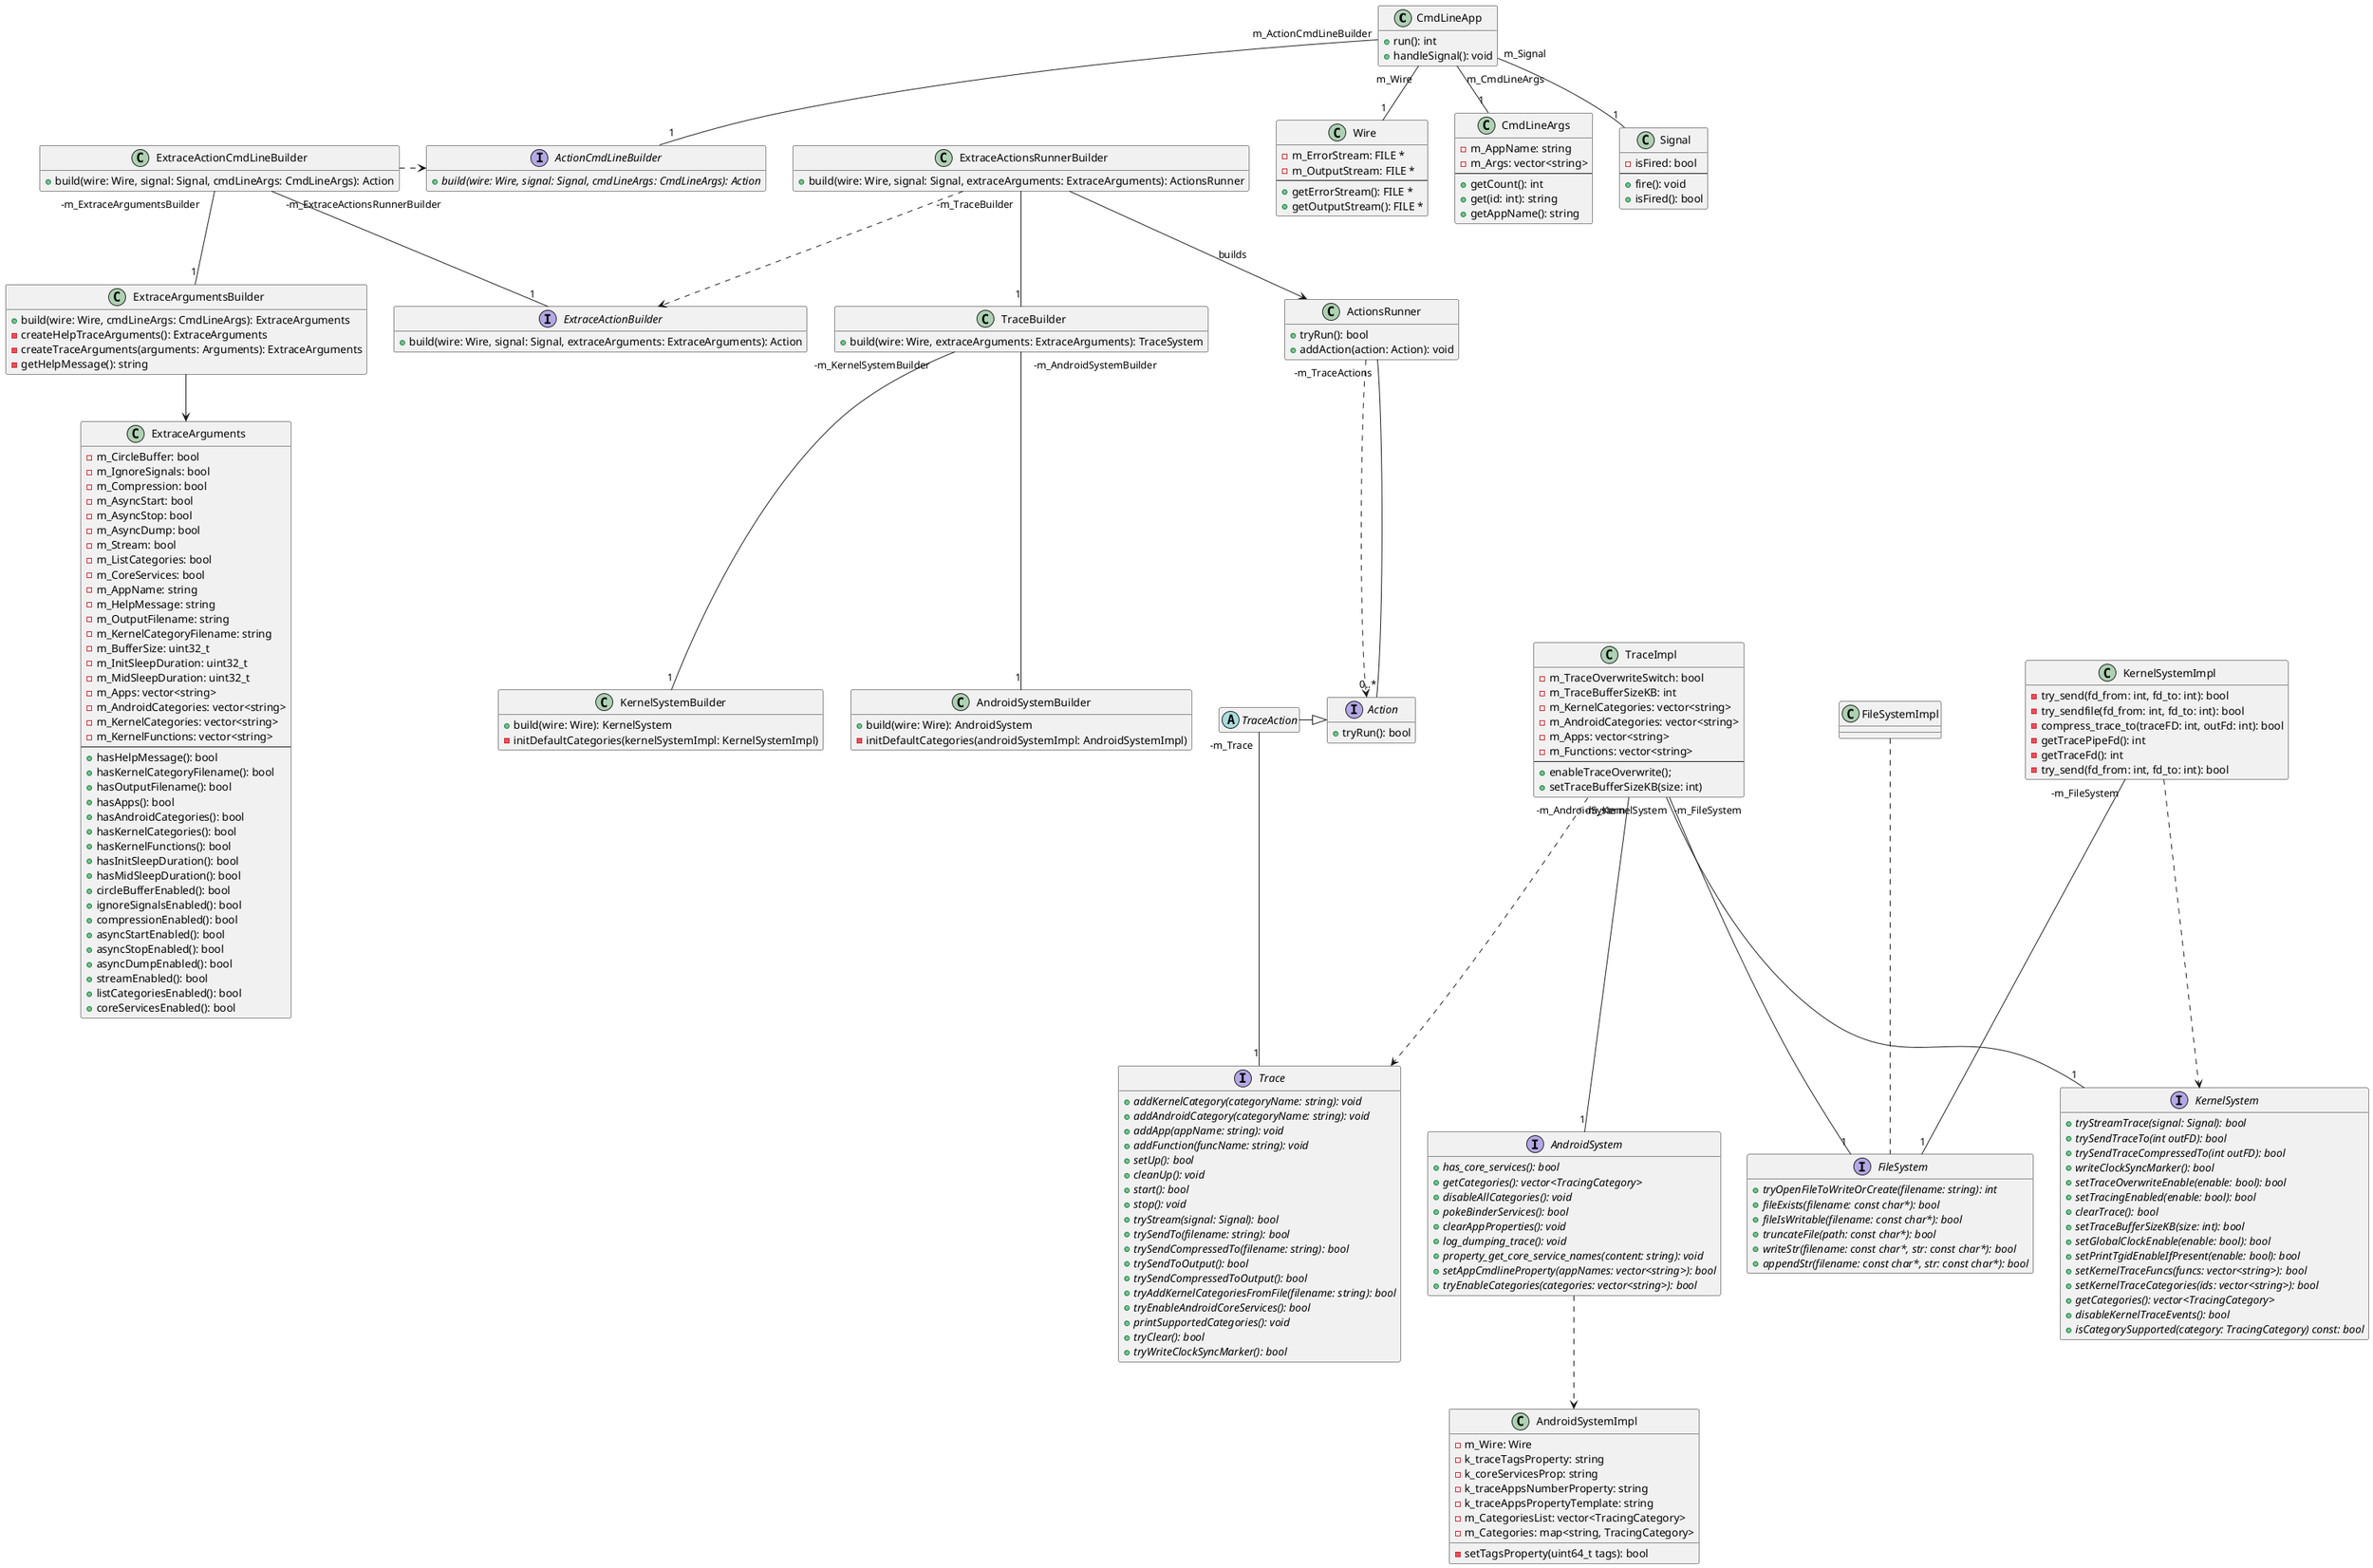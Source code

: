 @startuml

class CmdLineApp {
  + run(): int
  + handleSignal(): void
}
hide CmdLineApp fields

CmdLineApp "m_Wire" -- "1" Wire
CmdLineApp "m_CmdLineArgs" -- "1" CmdLineArgs
CmdLineApp "m_ActionCmdLineBuilder" -- "1" ActionCmdLineBuilder
CmdLineApp "m_Signal" -- "1" Signal

class Wire {
  - m_ErrorStream: FILE *
  - m_OutputStream: FILE *
  --
  + getErrorStream(): FILE *
  + getOutputStream(): FILE *
}
hide Wire methods

class Signal {
  - isFired: bool
  --
  + fire(): void
  + isFired(): bool
}

class CmdLineArgs {
  - m_AppName: string
  - m_Args: vector<string>
  --
  + getCount(): int
  + get(id: int): string
  + getAppName(): string  
}

interface ActionCmdLineBuilder {
  + {abstract} build(wire: Wire, signal: Signal, cmdLineArgs: CmdLineArgs): Action
}
hide ActionCmdLineBuilder fields

class ExtraceActionCmdLineBuilder {
  + build(wire: Wire, signal: Signal, cmdLineArgs: CmdLineArgs): Action 
}
hide ExtraceActionCmdLineBuilder fields

ExtraceActionCmdLineBuilder .> ActionCmdLineBuilder
ExtraceActionCmdLineBuilder "-m_ExtraceArgumentsBuilder" -- "1" ExtraceArgumentsBuilder
ExtraceActionCmdLineBuilder "-m_ExtraceActionsRunnerBuilder" -- "1" ExtraceActionBuilder

interface ExtraceActionBuilder {
  + build(wire: Wire, signal: Signal, extraceArguments: ExtraceArguments): Action
}
hide ExtraceActionBuilder fields

class ExtraceArgumentsBuilder {
  + build(wire: Wire, cmdLineArgs: CmdLineArgs): ExtraceArguments
  - createHelpTraceArguments(): ExtraceArguments
  - createTraceArguments(arguments: Arguments): ExtraceArguments
  - getHelpMessage(): string
}
hide ExtraceArgumentsBuilder fields

ExtraceArgumentsBuilder --> ExtraceArguments

class TraceBuilder {
  + build(wire: Wire, extraceArguments: ExtraceArguments): TraceSystem
}
hide TraceBuilder fields

TraceBuilder "-m_AndroidSystemBuilder" -- "1" AndroidSystemBuilder
TraceBuilder "-m_KernelSystemBuilder" -- "1" KernelSystemBuilder

class AndroidSystemBuilder {
  + build(wire: Wire): AndroidSystem
  - initDefaultCategories(androidSystemImpl: AndroidSystemImpl)
}
hide AndroidSystemBuilder fields

class KernelSystemBuilder {
  + build(wire: Wire): KernelSystem
  - initDefaultCategories(kernelSystemImpl: KernelSystemImpl)
}
hide KernelSystemBuilder fields

class ExtraceActionsRunnerBuilder {
  + build(wire: Wire, signal: Signal, extraceArguments: ExtraceArguments): ActionsRunner
}
hide ExtraceActionsRunnerBuilder fields

ExtraceActionsRunnerBuilder ..> ExtraceActionBuilder
ExtraceActionsRunnerBuilder "-m_TraceBuilder" -- "1" TraceBuilder
ExtraceActionsRunnerBuilder --> ActionsRunner: builds

class ExtraceArguments {
  - m_CircleBuffer: bool
  - m_IgnoreSignals: bool
  - m_Compression: bool
  - m_AsyncStart: bool
  - m_AsyncStop: bool
  - m_AsyncDump: bool
  - m_Stream: bool
  - m_ListCategories: bool
  - m_CoreServices: bool
  - m_AppName: string
  - m_HelpMessage: string
  - m_OutputFilename: string
  - m_KernelCategoryFilename: string
  - m_BufferSize: uint32_t
  - m_InitSleepDuration: uint32_t
  - m_MidSleepDuration: uint32_t
  - m_Apps: vector<string>
  - m_AndroidCategories: vector<string>
  - m_KernelCategories: vector<string>
  - m_KernelFunctions: vector<string>
  --
  + hasHelpMessage(): bool
  + hasKernelCategoryFilename(): bool
  + hasOutputFilename(): bool
  + hasApps(): bool
  + hasAndroidCategories(): bool
  + hasKernelCategories(): bool
  + hasKernelFunctions(): bool
  + hasInitSleepDuration(): bool
  + hasMidSleepDuration(): bool
  + circleBufferEnabled(): bool
  + ignoreSignalsEnabled(): bool
  + compressionEnabled(): bool
  + asyncStartEnabled(): bool
  + asyncStopEnabled(): bool
  + asyncDumpEnabled(): bool
  + streamEnabled(): bool
  + listCategoriesEnabled(): bool
  + coreServicesEnabled(): bool
}

class ActionsRunner {
  + tryRun(): bool
  + addAction(action: Action): void
}
hide ActionsRunner fields

ActionsRunner ..> Action
ActionsRunner "-m_TraceActions" -- "0..*" Action

interface FileSystem {
  + {abstract} tryOpenFileToWriteOrCreate(filename: string): int
  + {abstract} fileExists(filename: const char*): bool
  + {abstract} fileIsWritable(filename: const char*): bool
  + {abstract} truncateFile(path: const char*): bool
  + {abstract} writeStr(filename: const char*, str: const char*): bool
  + {abstract} appendStr(filename: const char*, str: const char*): bool
}
hide FileSystem fields

class FileSystemImpl
FileSystemImpl .. FileSystem

interface KernelSystem {
  + {abstract} tryStreamTrace(signal: Signal): bool
  + {abstract} trySendTraceTo(int outFD): bool
  + {abstract} trySendTraceCompressedTo(int outFD): bool
  + {abstract} writeClockSyncMarker(): bool
  + {abstract} setTraceOverwriteEnable(enable: bool): bool
  + {abstract} setTracingEnabled(enable: bool): bool
  + {abstract} clearTrace(): bool
  + {abstract} setTraceBufferSizeKB(size: int): bool
  + {abstract} setGlobalClockEnable(enable: bool): bool
  + {abstract} setPrintTgidEnableIfPresent(enable: bool): bool
  + {abstract} setKernelTraceFuncs(funcs: vector<string>): bool
  + {abstract} setKernelTraceCategories(ids: vector<string>): bool
  + {abstract} getCategories(): vector<TracingCategory>
  + {abstract} disableKernelTraceEvents(): bool
  + {abstract} isCategorySupported(category: TracingCategory) const: bool
}
hide KernelSystem fields

class KernelSystemImpl {
  - try_send(fd_from: int, fd_to: int): bool
  - try_sendfile(fd_from: int, fd_to: int): bool
  - compress_trace_to(traceFD: int, outFd: int): bool
  - getTracePipeFd(): int
  - getTraceFd(): int
  - try_send(fd_from: int, fd_to: int): bool
}
hide KernelSystemImpl fields

KernelSystemImpl ..> KernelSystem
KernelSystemImpl "-m_FileSystem" -- "1" FileSystem

interface AndroidSystem {
  + {abstract} has_core_services(): bool
  + {abstract} getCategories(): vector<TracingCategory>
  + {abstract} disableAllCategories(): void
  + {abstract} pokeBinderServices(): bool
  + {abstract} clearAppProperties(): void
  + {abstract} log_dumping_trace(): void
  + {abstract} property_get_core_service_names(content: string): void
  + {abstract} setAppCmdlineProperty(appNames: vector<string>): bool
  + {abstract} tryEnableCategories(categories: vector<string>): bool
}
hide AndroidSystem fields

class AndroidSystemImpl {
  - m_Wire: Wire
  - k_traceTagsProperty: string
  - k_coreServicesProp: string
  - k_traceAppsNumberProperty: string
  - k_traceAppsPropertyTemplate: string
  - m_CategoriesList: vector<TracingCategory>
  - m_Categories: map<string, TracingCategory>
  - setTagsProperty(uint64_t tags): bool
}
AndroidSystem ..> AndroidSystemImpl

interface Trace {
  + {abstract} addKernelCategory(categoryName: string): void
  + {abstract} addAndroidCategory(categoryName: string): void
  + {abstract} addApp(appName: string): void
  + {abstract} addFunction(funcName: string): void
  + {abstract} setUp(): bool 
  + {abstract} cleanUp(): void 
  + {abstract} start(): bool 
  + {abstract} stop(): void 
  + {abstract} tryStream(signal: Signal): bool
  + {abstract} trySendTo(filename: string): bool
  + {abstract} trySendCompressedTo(filename: string): bool
  + {abstract} trySendToOutput(): bool
  + {abstract} trySendCompressedToOutput(): bool
  + {abstract} tryAddKernelCategoriesFromFile(filename: string): bool
  + {abstract} tryEnableAndroidCoreServices(): bool
  + {abstract} printSupportedCategories(): void
  + {abstract} tryClear(): bool
  + {abstract} tryWriteClockSyncMarker(): bool
}
hide Trace fields

class TraceImpl {
  - m_TraceOverwriteSwitch: bool
  - m_TraceBufferSizeKB: int
  - m_KernelCategories: vector<string>
  - m_AndroidCategories: vector<string>
  - m_Apps: vector<string>
  - m_Functions: vector<string>
  --
  + enableTraceOverwrite();
  + setTraceBufferSizeKB(size: int)
}

TraceImpl ..> Trace
TraceImpl "-m_FileSystem" -- "1" FileSystem
TraceImpl "-m_KernelSystem" -- "1" KernelSystem
TraceImpl "-m_AndroidSystem" -- "1" AndroidSystem

interface Action {
  + tryRun(): bool
}
hide Action fields

abstract class TraceAction
hide TraceAction fields
hide TraceAction methods

TraceAction -|> Action
TraceAction "-m_Trace" -- "1" Trace

@enduml